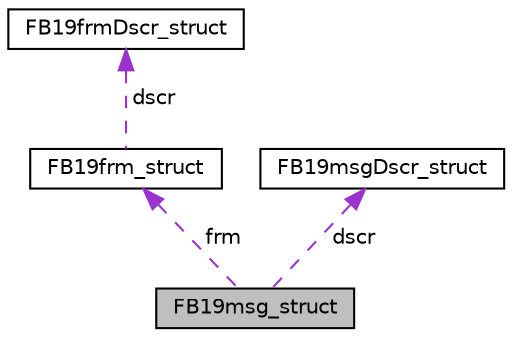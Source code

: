digraph "FB19msg_struct"
{
 // LATEX_PDF_SIZE
  edge [fontname="Helvetica",fontsize="10",labelfontname="Helvetica",labelfontsize="10"];
  node [fontname="Helvetica",fontsize="10",shape=record];
  Node1 [label="FB19msg_struct",height=0.2,width=0.4,color="black", fillcolor="grey75", style="filled", fontcolor="black",tooltip=" "];
  Node2 -> Node1 [dir="back",color="darkorchid3",fontsize="10",style="dashed",label=" frm" ,fontname="Helvetica"];
  Node2 [label="FB19frm_struct",height=0.2,width=0.4,color="black", fillcolor="white", style="filled",URL="$struct_f_b19frm__struct.html",tooltip=" "];
  Node3 -> Node2 [dir="back",color="darkorchid3",fontsize="10",style="dashed",label=" dscr" ,fontname="Helvetica"];
  Node3 [label="FB19frmDscr_struct",height=0.2,width=0.4,color="black", fillcolor="white", style="filled",URL="$struct_f_b19frm_dscr__struct.html",tooltip=" "];
  Node4 -> Node1 [dir="back",color="darkorchid3",fontsize="10",style="dashed",label=" dscr" ,fontname="Helvetica"];
  Node4 [label="FB19msgDscr_struct",height=0.2,width=0.4,color="black", fillcolor="white", style="filled",URL="$struct_f_b19msg_dscr__struct.html",tooltip=" "];
}
